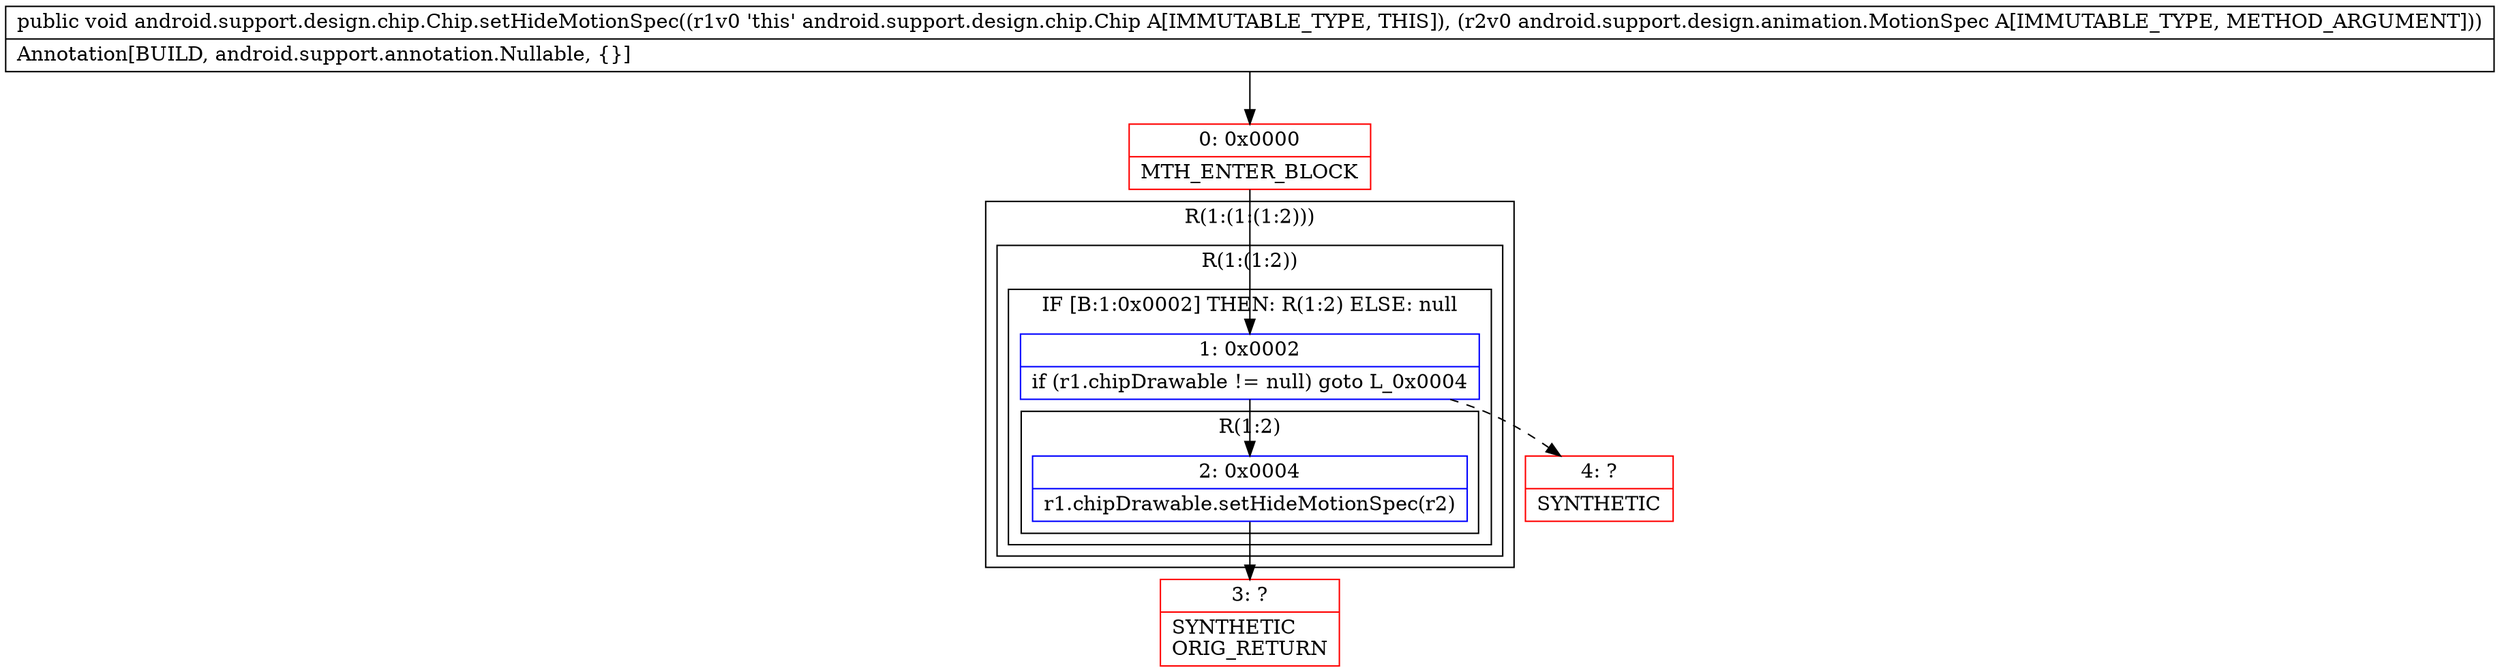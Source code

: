 digraph "CFG forandroid.support.design.chip.Chip.setHideMotionSpec(Landroid\/support\/design\/animation\/MotionSpec;)V" {
subgraph cluster_Region_2114728934 {
label = "R(1:(1:(1:2)))";
node [shape=record,color=blue];
subgraph cluster_Region_1840767036 {
label = "R(1:(1:2))";
node [shape=record,color=blue];
subgraph cluster_IfRegion_1754803787 {
label = "IF [B:1:0x0002] THEN: R(1:2) ELSE: null";
node [shape=record,color=blue];
Node_1 [shape=record,label="{1\:\ 0x0002|if (r1.chipDrawable != null) goto L_0x0004\l}"];
subgraph cluster_Region_696548558 {
label = "R(1:2)";
node [shape=record,color=blue];
Node_2 [shape=record,label="{2\:\ 0x0004|r1.chipDrawable.setHideMotionSpec(r2)\l}"];
}
}
}
}
Node_0 [shape=record,color=red,label="{0\:\ 0x0000|MTH_ENTER_BLOCK\l}"];
Node_3 [shape=record,color=red,label="{3\:\ ?|SYNTHETIC\lORIG_RETURN\l}"];
Node_4 [shape=record,color=red,label="{4\:\ ?|SYNTHETIC\l}"];
MethodNode[shape=record,label="{public void android.support.design.chip.Chip.setHideMotionSpec((r1v0 'this' android.support.design.chip.Chip A[IMMUTABLE_TYPE, THIS]), (r2v0 android.support.design.animation.MotionSpec A[IMMUTABLE_TYPE, METHOD_ARGUMENT]))  | Annotation[BUILD, android.support.annotation.Nullable, \{\}]\l}"];
MethodNode -> Node_0;
Node_1 -> Node_2;
Node_1 -> Node_4[style=dashed];
Node_2 -> Node_3;
Node_0 -> Node_1;
}

